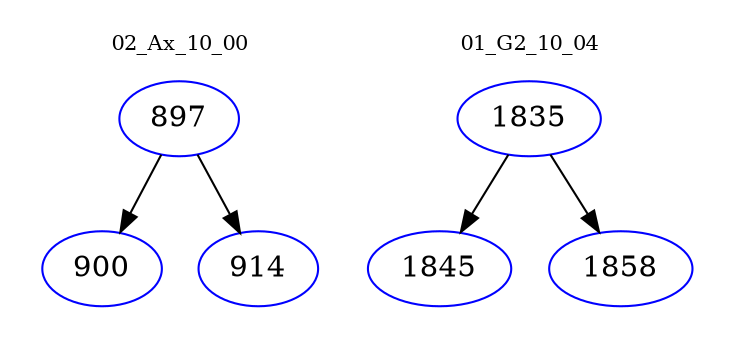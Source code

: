digraph{
subgraph cluster_0 {
color = white
label = "02_Ax_10_00";
fontsize=10;
T0_897 [label="897", color="blue"]
T0_897 -> T0_900 [color="black"]
T0_900 [label="900", color="blue"]
T0_897 -> T0_914 [color="black"]
T0_914 [label="914", color="blue"]
}
subgraph cluster_1 {
color = white
label = "01_G2_10_04";
fontsize=10;
T1_1835 [label="1835", color="blue"]
T1_1835 -> T1_1845 [color="black"]
T1_1845 [label="1845", color="blue"]
T1_1835 -> T1_1858 [color="black"]
T1_1858 [label="1858", color="blue"]
}
}
